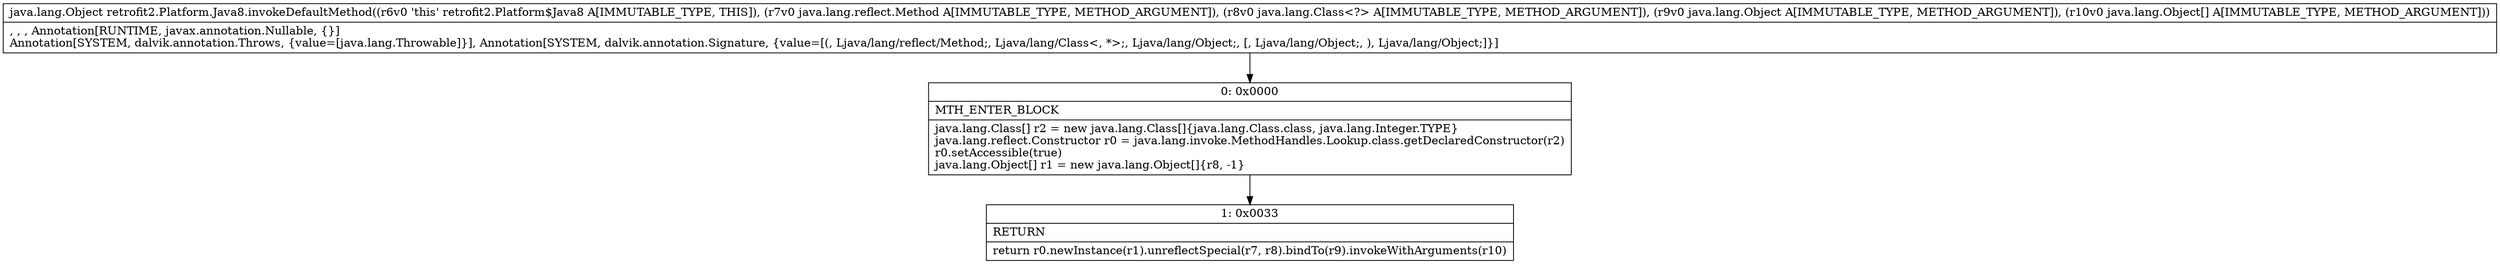 digraph "CFG forretrofit2.Platform.Java8.invokeDefaultMethod(Ljava\/lang\/reflect\/Method;Ljava\/lang\/Class;Ljava\/lang\/Object;[Ljava\/lang\/Object;)Ljava\/lang\/Object;" {
Node_0 [shape=record,label="{0\:\ 0x0000|MTH_ENTER_BLOCK\l|java.lang.Class[] r2 = new java.lang.Class[]\{java.lang.Class.class, java.lang.Integer.TYPE\}\ljava.lang.reflect.Constructor r0 = java.lang.invoke.MethodHandles.Lookup.class.getDeclaredConstructor(r2)\lr0.setAccessible(true)\ljava.lang.Object[] r1 = new java.lang.Object[]\{r8, \-1\}\l}"];
Node_1 [shape=record,label="{1\:\ 0x0033|RETURN\l|return r0.newInstance(r1).unreflectSpecial(r7, r8).bindTo(r9).invokeWithArguments(r10)\l}"];
MethodNode[shape=record,label="{java.lang.Object retrofit2.Platform.Java8.invokeDefaultMethod((r6v0 'this' retrofit2.Platform$Java8 A[IMMUTABLE_TYPE, THIS]), (r7v0 java.lang.reflect.Method A[IMMUTABLE_TYPE, METHOD_ARGUMENT]), (r8v0 java.lang.Class\<?\> A[IMMUTABLE_TYPE, METHOD_ARGUMENT]), (r9v0 java.lang.Object A[IMMUTABLE_TYPE, METHOD_ARGUMENT]), (r10v0 java.lang.Object[] A[IMMUTABLE_TYPE, METHOD_ARGUMENT]))  | , , , Annotation[RUNTIME, javax.annotation.Nullable, \{\}]\lAnnotation[SYSTEM, dalvik.annotation.Throws, \{value=[java.lang.Throwable]\}], Annotation[SYSTEM, dalvik.annotation.Signature, \{value=[(, Ljava\/lang\/reflect\/Method;, Ljava\/lang\/Class\<, *\>;, Ljava\/lang\/Object;, [, Ljava\/lang\/Object;, ), Ljava\/lang\/Object;]\}]\l}"];
MethodNode -> Node_0;
Node_0 -> Node_1;
}

